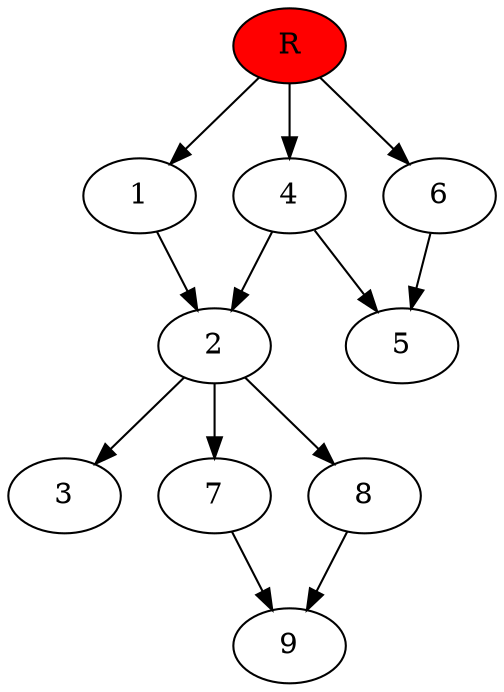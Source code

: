 digraph prb16618 {
	1
	2
	3
	4
	5
	6
	7
	8
	R [fillcolor="#ff0000" style=filled]
	1 -> 2
	2 -> 3
	2 -> 7
	2 -> 8
	4 -> 2
	4 -> 5
	6 -> 5
	7 -> 9
	8 -> 9
	R -> 1
	R -> 4
	R -> 6
}
